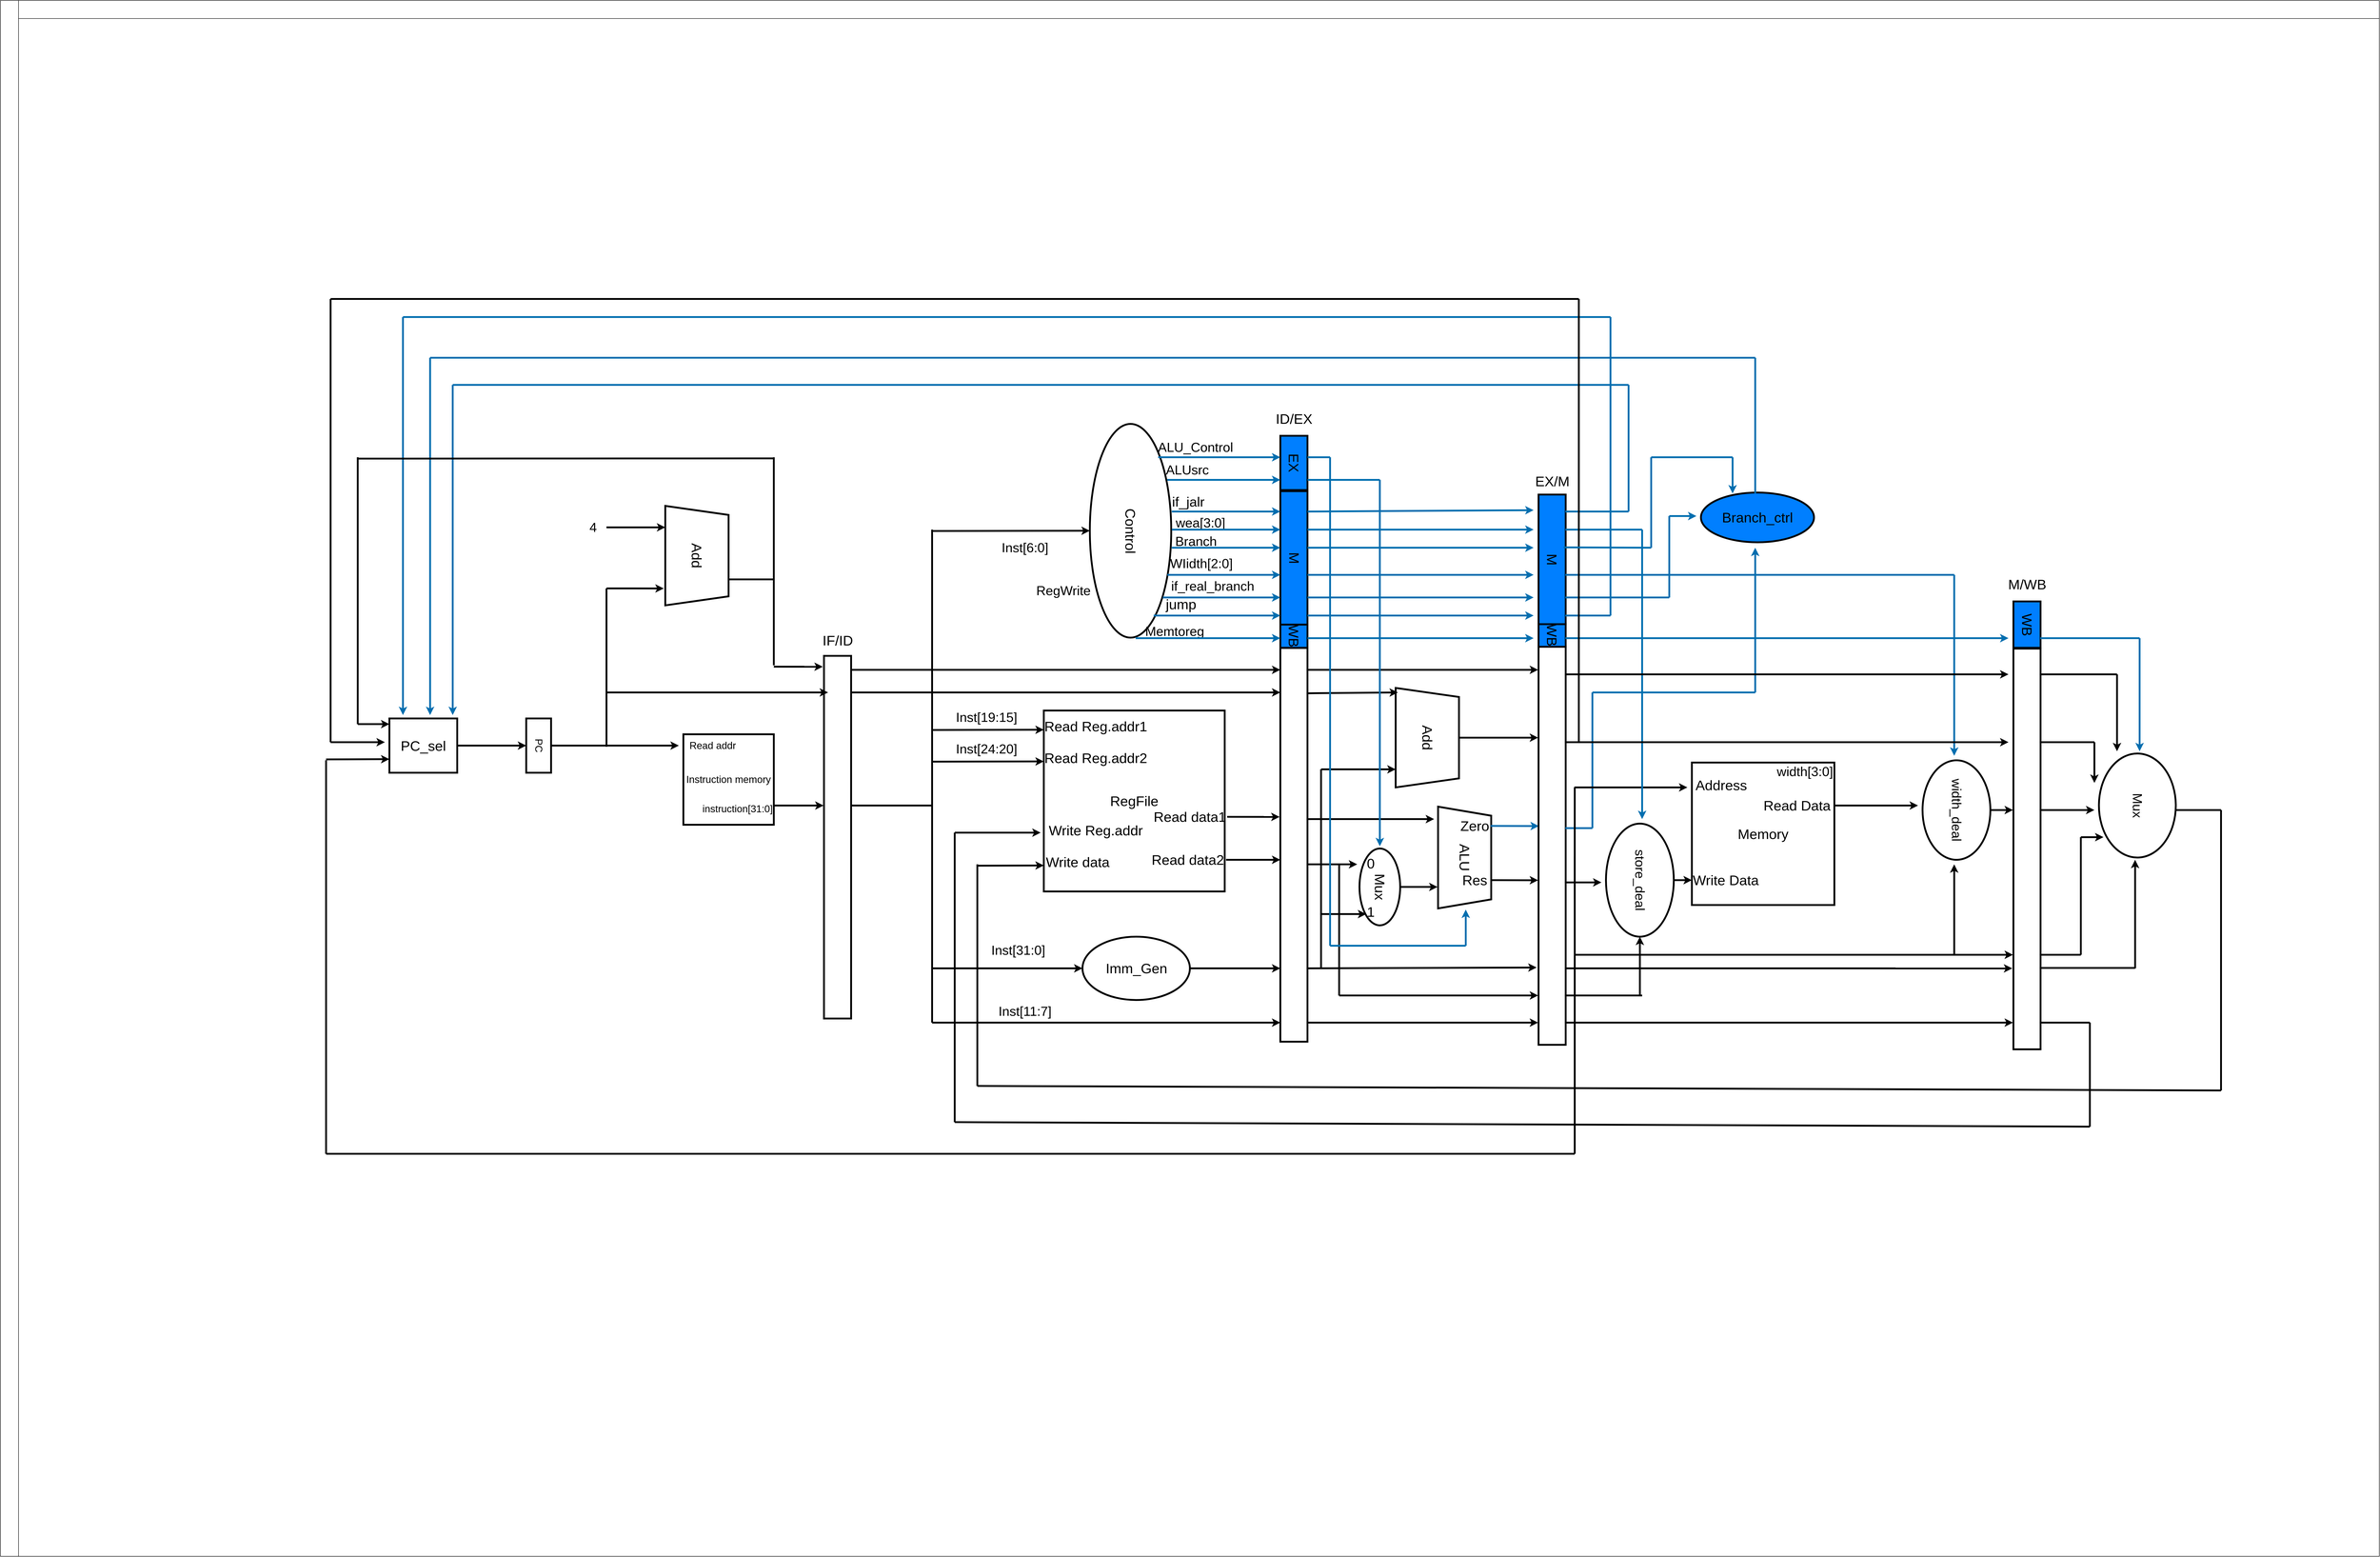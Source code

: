 <mxfile>
    <diagram id="BfGWG1mSLzx2l7tuTp0T" name="第 1 页">
        <mxGraphModel dx="3528" dy="2457" grid="1" gridSize="10" guides="1" tooltips="1" connect="1" arrows="1" fold="1" page="0" pageScale="1" pageWidth="1654" pageHeight="1169" background="#ffffff" math="0" shadow="0">
            <root>
                <mxCell id="0"/>
                <mxCell id="1" parent="0"/>
                <mxCell id="92" style="edgeStyle=none;html=1;fontSize=29;fontColor=default;strokeWidth=4;strokeColor=#000000;" parent="1" source="2" edge="1">
                    <mxGeometry relative="1" as="geometry">
                        <mxPoint x="-180" y="457.5" as="targetPoint"/>
                    </mxGeometry>
                </mxCell>
                <mxCell id="2" value="&lt;font style=&quot;font-size: 22px;&quot;&gt;PC&lt;/font&gt;" style="rounded=0;whiteSpace=wrap;html=1;rotation=90;fontColor=default;strokeWidth=4;" parent="1" vertex="1">
                    <mxGeometry x="-550" y="430" width="120" height="55" as="geometry"/>
                </mxCell>
                <mxCell id="3" value="&lt;font&gt;Instruction memory&lt;/font&gt;" style="whiteSpace=wrap;html=1;aspect=fixed;fontSize=22;fontColor=default;strokeWidth=4;" parent="1" vertex="1">
                    <mxGeometry x="-170" y="432.5" width="200" height="200" as="geometry"/>
                </mxCell>
                <mxCell id="4" value="Read addr" style="text;strokeColor=none;align=center;fillColor=none;html=1;verticalAlign=middle;whiteSpace=wrap;rounded=0;fontSize=22;fontColor=default;strokeWidth=4;" parent="1" vertex="1">
                    <mxGeometry x="-170" y="442.5" width="130" height="30" as="geometry"/>
                </mxCell>
                <mxCell id="264" style="edgeStyle=none;html=1;exitX=1;exitY=0.25;exitDx=0;exitDy=0;strokeColor=#000000;strokeWidth=4;fontSize=31;fontColor=default;" parent="1" source="5" edge="1">
                    <mxGeometry relative="1" as="geometry">
                        <mxPoint x="140" y="590" as="targetPoint"/>
                    </mxGeometry>
                </mxCell>
                <mxCell id="5" value="instruction[31:0]" style="text;strokeColor=none;align=center;fillColor=none;html=1;verticalAlign=middle;whiteSpace=wrap;rounded=0;fontSize=22;fontColor=default;strokeWidth=4;" parent="1" vertex="1">
                    <mxGeometry x="-130" y="582.5" width="160" height="30" as="geometry"/>
                </mxCell>
                <mxCell id="6" value="&lt;font style=&quot;font-size: 31px;&quot;&gt;RegFile&lt;/font&gt;" style="whiteSpace=wrap;html=1;aspect=fixed;fontSize=22;fontColor=default;strokeWidth=4;" parent="1" vertex="1">
                    <mxGeometry x="627" y="380" width="400" height="400" as="geometry"/>
                </mxCell>
                <mxCell id="8" value="Read Reg.addr1" style="text;strokeColor=none;align=center;fillColor=none;html=1;verticalAlign=middle;whiteSpace=wrap;rounded=0;fontSize=31;fontColor=default;strokeWidth=4;" parent="1" vertex="1">
                    <mxGeometry x="627" y="400" width="230" height="30" as="geometry"/>
                </mxCell>
                <mxCell id="9" value="Read Reg.addr2" style="text;strokeColor=none;align=center;fillColor=none;html=1;verticalAlign=middle;whiteSpace=wrap;rounded=0;fontSize=31;fontColor=default;strokeWidth=4;" parent="1" vertex="1">
                    <mxGeometry x="627" y="470" width="230" height="30" as="geometry"/>
                </mxCell>
                <mxCell id="10" value="Write Reg.addr" style="text;strokeColor=none;align=center;fillColor=none;html=1;verticalAlign=middle;whiteSpace=wrap;rounded=0;fontSize=31;fontColor=default;strokeWidth=4;" parent="1" vertex="1">
                    <mxGeometry x="627" y="630" width="230" height="30" as="geometry"/>
                </mxCell>
                <mxCell id="11" value="Write data" style="text;strokeColor=none;align=center;fillColor=none;html=1;verticalAlign=middle;whiteSpace=wrap;rounded=0;fontSize=31;fontColor=default;strokeWidth=4;" parent="1" vertex="1">
                    <mxGeometry x="627" y="700" width="150" height="30" as="geometry"/>
                </mxCell>
                <mxCell id="282" style="edgeStyle=none;html=1;exitX=1;exitY=0.5;exitDx=0;exitDy=0;strokeColor=#000000;strokeWidth=4;fontSize=31;fontColor=default;entryX=0.429;entryY=1.028;entryDx=0;entryDy=0;entryPerimeter=0;" parent="1" source="12" target="232" edge="1">
                    <mxGeometry relative="1" as="geometry">
                        <mxPoint x="1150" y="525" as="targetPoint"/>
                    </mxGeometry>
                </mxCell>
                <mxCell id="12" value="Read data1" style="text;strokeColor=none;align=center;fillColor=none;html=1;verticalAlign=middle;whiteSpace=wrap;rounded=0;fontSize=31;fontColor=default;strokeWidth=4;" parent="1" vertex="1">
                    <mxGeometry x="866.51" y="600" width="166" height="30" as="geometry"/>
                </mxCell>
                <mxCell id="286" style="edgeStyle=none;html=1;exitX=1;exitY=0.5;exitDx=0;exitDy=0;strokeColor=#000000;strokeWidth=4;fontSize=31;fontColor=default;" parent="1" source="13" edge="1">
                    <mxGeometry relative="1" as="geometry">
                        <mxPoint x="1150" y="710" as="targetPoint"/>
                    </mxGeometry>
                </mxCell>
                <mxCell id="13" value="Read data2" style="text;strokeColor=none;align=center;fillColor=none;html=1;verticalAlign=middle;whiteSpace=wrap;rounded=0;fontSize=31;fontColor=default;strokeWidth=4;" parent="1" vertex="1">
                    <mxGeometry x="861" y="695" width="169" height="30" as="geometry"/>
                </mxCell>
                <mxCell id="132" style="edgeStyle=none;html=1;exitX=0.5;exitY=0;exitDx=0;exitDy=0;entryX=0.789;entryY=1.01;entryDx=0;entryDy=0;entryPerimeter=0;fontSize=29;fontColor=default;strokeWidth=4;" parent="1" source="14" target="15" edge="1">
                    <mxGeometry relative="1" as="geometry"/>
                </mxCell>
                <mxCell id="14" value="&lt;font&gt;Mux&lt;/font&gt;" style="ellipse;whiteSpace=wrap;html=1;fontSize=31;fontColor=default;rotation=90;strokeWidth=4;" parent="1" vertex="1">
                    <mxGeometry x="1285" y="725" width="170" height="90" as="geometry"/>
                </mxCell>
                <mxCell id="15" value="&lt;font&gt;ALU&lt;/font&gt;" style="shape=trapezoid;perimeter=trapezoidPerimeter;whiteSpace=wrap;html=1;fixedSize=1;fontSize=31;fontColor=default;rotation=90;strokeWidth=4;" parent="1" vertex="1">
                    <mxGeometry x="1445" y="646.25" width="225" height="117.5" as="geometry"/>
                </mxCell>
                <mxCell id="16" value="&lt;font&gt;Memory&lt;/font&gt;" style="whiteSpace=wrap;html=1;aspect=fixed;fontSize=31;fontColor=default;strokeWidth=4;" parent="1" vertex="1">
                    <mxGeometry x="2060" y="495" width="315" height="315" as="geometry"/>
                </mxCell>
                <mxCell id="17" value="Control" style="ellipse;whiteSpace=wrap;html=1;fontSize=31;fontColor=default;rotation=90;strokeWidth=4;" parent="1" vertex="1">
                    <mxGeometry x="582.5" y="-107.5" width="472.5" height="180" as="geometry"/>
                </mxCell>
                <mxCell id="20" value="&lt;font&gt;Address&lt;/font&gt;" style="text;strokeColor=none;align=center;fillColor=none;html=1;verticalAlign=middle;whiteSpace=wrap;rounded=0;fontSize=31;fontColor=default;strokeWidth=4;" parent="1" vertex="1">
                    <mxGeometry x="2060" y="525" width="130" height="40" as="geometry"/>
                </mxCell>
                <mxCell id="21" value="Write Data" style="text;strokeColor=none;align=center;fillColor=none;html=1;verticalAlign=middle;whiteSpace=wrap;rounded=0;fontSize=31;fontColor=default;strokeWidth=4;" parent="1" vertex="1">
                    <mxGeometry x="2060" y="740" width="150" height="30" as="geometry"/>
                </mxCell>
                <mxCell id="134" style="edgeStyle=none;jumpStyle=none;html=1;exitX=1;exitY=0.5;exitDx=0;exitDy=0;fontSize=29;fontColor=default;strokeWidth=4;strokeColor=#000000;" parent="1" source="22" edge="1">
                    <mxGeometry relative="1" as="geometry">
                        <mxPoint x="2560" y="590" as="targetPoint"/>
                    </mxGeometry>
                </mxCell>
                <mxCell id="22" value="Read Data" style="text;strokeColor=none;align=center;fillColor=none;html=1;verticalAlign=middle;whiteSpace=wrap;rounded=0;fontSize=31;fontColor=default;strokeWidth=4;" parent="1" vertex="1">
                    <mxGeometry x="2210" y="575" width="165" height="30" as="geometry"/>
                </mxCell>
                <mxCell id="25" value="1" style="text;strokeColor=none;align=center;fillColor=none;html=1;verticalAlign=middle;whiteSpace=wrap;rounded=0;fontSize=31;fontColor=default;strokeWidth=4;" parent="1" vertex="1">
                    <mxGeometry x="1325" y="810" width="50" height="30" as="geometry"/>
                </mxCell>
                <mxCell id="26" value="0" style="text;strokeColor=none;align=center;fillColor=none;html=1;verticalAlign=middle;whiteSpace=wrap;rounded=0;fontSize=31;fontColor=default;strokeWidth=4;" parent="1" vertex="1">
                    <mxGeometry x="1325" y="702.5" width="50" height="30" as="geometry"/>
                </mxCell>
                <mxCell id="284" style="edgeStyle=none;html=1;strokeColor=#000000;strokeWidth=4;fontSize=31;fontColor=default;" parent="1" source="28" edge="1">
                    <mxGeometry relative="1" as="geometry">
                        <mxPoint x="1150" y="950" as="targetPoint"/>
                    </mxGeometry>
                </mxCell>
                <mxCell id="28" value="&lt;font&gt;Imm_Gen&lt;/font&gt;" style="ellipse;whiteSpace=wrap;html=1;fontSize=31;fontColor=default;strokeWidth=4;" parent="1" vertex="1">
                    <mxGeometry x="712.5" y="880" width="237.5" height="140" as="geometry"/>
                </mxCell>
                <mxCell id="309" style="edgeStyle=none;html=1;exitX=0.5;exitY=0;exitDx=0;exitDy=0;strokeColor=#000000;strokeWidth=4;fontSize=31;fontColor=default;" parent="1" source="30" edge="1">
                    <mxGeometry relative="1" as="geometry">
                        <mxPoint x="1720" y="440" as="targetPoint"/>
                    </mxGeometry>
                </mxCell>
                <mxCell id="30" value="Add" style="shape=trapezoid;perimeter=trapezoidPerimeter;whiteSpace=wrap;html=1;fixedSize=1;fontSize=31;fontColor=default;rotation=90;strokeWidth=4;" parent="1" vertex="1">
                    <mxGeometry x="1365" y="370" width="220" height="140" as="geometry"/>
                </mxCell>
                <mxCell id="38" value="Add" style="shape=trapezoid;perimeter=trapezoidPerimeter;whiteSpace=wrap;html=1;fixedSize=1;fontSize=31;fontColor=default;rotation=90;strokeWidth=4;" parent="1" vertex="1">
                    <mxGeometry x="-250" y="-32.5" width="220" height="140" as="geometry"/>
                </mxCell>
                <mxCell id="299" style="edgeStyle=none;html=1;entryX=0.451;entryY=0.988;entryDx=0;entryDy=0;entryPerimeter=0;strokeColor=#006EAF;strokeWidth=4;fontSize=31;fontColor=default;fillColor=#1ba1e2;" parent="1" source="39" target="252" edge="1">
                    <mxGeometry relative="1" as="geometry"/>
                </mxCell>
                <mxCell id="39" value="&lt;font&gt;Zero&lt;/font&gt;" style="text;strokeColor=none;align=center;fillColor=none;html=1;verticalAlign=middle;whiteSpace=wrap;rounded=0;fontSize=31;fontColor=default;strokeWidth=4;" parent="1" vertex="1">
                    <mxGeometry x="1545" y="620" width="70" height="30" as="geometry"/>
                </mxCell>
                <mxCell id="300" style="edgeStyle=none;html=1;exitX=1;exitY=0.5;exitDx=0;exitDy=0;entryX=0.587;entryY=1.016;entryDx=0;entryDy=0;entryPerimeter=0;strokeColor=#000000;strokeWidth=4;fontSize=31;fontColor=default;fillColor=#1ba1e2;" parent="1" source="40" target="252" edge="1">
                    <mxGeometry relative="1" as="geometry"/>
                </mxCell>
                <mxCell id="40" value="&lt;font&gt;Res&lt;/font&gt;" style="text;strokeColor=none;align=center;fillColor=none;html=1;verticalAlign=middle;whiteSpace=wrap;rounded=0;fontSize=31;fontColor=default;strokeWidth=4;" parent="1" vertex="1">
                    <mxGeometry x="1545" y="740" width="70" height="30" as="geometry"/>
                </mxCell>
                <mxCell id="51" value="jump" style="text;html=1;align=center;verticalAlign=middle;resizable=0;points=[];autosize=1;strokeColor=none;fillColor=none;fontSize=31;fontColor=default;strokeWidth=4;" parent="1" vertex="1">
                    <mxGeometry x="885" y="120" width="90" height="50" as="geometry"/>
                </mxCell>
                <mxCell id="52" value="&lt;font style=&quot;font-size: 29px;&quot;&gt;Branch&lt;/font&gt;" style="text;html=1;align=center;verticalAlign=middle;resizable=0;points=[];autosize=1;strokeColor=none;fillColor=none;fontSize=31;fontColor=default;strokeWidth=4;" parent="1" vertex="1">
                    <mxGeometry x="902.75" y="-20" width="120" height="50" as="geometry"/>
                </mxCell>
                <mxCell id="53" value="wea[3:0]" style="text;html=1;align=center;verticalAlign=middle;resizable=0;points=[];autosize=1;strokeColor=none;fillColor=none;fontSize=29;fontColor=default;strokeWidth=4;" parent="1" vertex="1">
                    <mxGeometry x="907.75" y="-60" width="130" height="50" as="geometry"/>
                </mxCell>
                <mxCell id="54" value="Memtoreg" style="text;html=1;align=center;verticalAlign=middle;resizable=0;points=[];autosize=1;strokeColor=none;fillColor=none;fontSize=29;fontColor=default;strokeWidth=4;" parent="1" vertex="1">
                    <mxGeometry x="841" y="180" width="150" height="50" as="geometry"/>
                </mxCell>
                <mxCell id="55" value="ALU_Control" style="text;html=1;align=center;verticalAlign=middle;resizable=0;points=[];autosize=1;strokeColor=none;fillColor=none;fontSize=29;fontColor=default;strokeWidth=4;" parent="1" vertex="1">
                    <mxGeometry x="866.51" y="-227.5" width="190" height="50" as="geometry"/>
                </mxCell>
                <mxCell id="56" value="WIidth[2:0]" style="text;html=1;align=center;verticalAlign=middle;resizable=0;points=[];autosize=1;strokeColor=none;fillColor=none;fontSize=29;fontColor=default;strokeWidth=4;" parent="1" vertex="1">
                    <mxGeometry x="895" y="30" width="160" height="50" as="geometry"/>
                </mxCell>
                <mxCell id="57" value="ALUsrc" style="text;html=1;align=center;verticalAlign=middle;resizable=0;points=[];autosize=1;strokeColor=none;fillColor=none;fontSize=29;fontColor=default;strokeWidth=4;" parent="1" vertex="1">
                    <mxGeometry x="884" y="-177.5" width="120" height="50" as="geometry"/>
                </mxCell>
                <mxCell id="63" value="" style="endArrow=none;html=1;fontSize=29;fontColor=default;strokeWidth=4;strokeColor=#000000;" parent="1" edge="1">
                    <mxGeometry width="50" height="50" relative="1" as="geometry">
                        <mxPoint x="380" y="530" as="sourcePoint"/>
                        <mxPoint x="380" y="-20" as="targetPoint"/>
                    </mxGeometry>
                </mxCell>
                <mxCell id="67" value="" style="endArrow=classic;html=1;fontSize=29;fontColor=default;entryX=0;entryY=0.75;entryDx=0;entryDy=0;strokeWidth=4;strokeColor=#000000;" parent="1" target="8" edge="1">
                    <mxGeometry width="50" height="50" relative="1" as="geometry">
                        <mxPoint x="380" y="423" as="sourcePoint"/>
                        <mxPoint x="540" y="310" as="targetPoint"/>
                    </mxGeometry>
                </mxCell>
                <mxCell id="68" value="" style="endArrow=classic;html=1;fontSize=29;fontColor=default;entryX=0;entryY=0.75;entryDx=0;entryDy=0;strokeWidth=4;strokeColor=#000000;" parent="1" target="9" edge="1">
                    <mxGeometry width="50" height="50" relative="1" as="geometry">
                        <mxPoint x="380" y="493" as="sourcePoint"/>
                        <mxPoint x="540" y="380" as="targetPoint"/>
                    </mxGeometry>
                </mxCell>
                <mxCell id="70" value="" style="endArrow=none;html=1;fontSize=29;fontColor=default;strokeWidth=4;strokeColor=#000000;" parent="1" edge="1">
                    <mxGeometry width="50" height="50" relative="1" as="geometry">
                        <mxPoint x="380" y="1070" as="sourcePoint"/>
                        <mxPoint x="380" y="530" as="targetPoint"/>
                    </mxGeometry>
                </mxCell>
                <mxCell id="72" value="" style="endArrow=classic;html=1;fontSize=29;fontColor=default;entryX=0;entryY=0.5;entryDx=0;entryDy=0;strokeWidth=4;strokeColor=#000000;" parent="1" target="28" edge="1">
                    <mxGeometry width="50" height="50" relative="1" as="geometry">
                        <mxPoint x="380" y="950" as="sourcePoint"/>
                        <mxPoint x="540" y="890" as="targetPoint"/>
                    </mxGeometry>
                </mxCell>
                <mxCell id="75" value="" style="endArrow=classic;html=1;fontSize=29;fontColor=default;entryX=0.5;entryY=1;entryDx=0;entryDy=0;strokeWidth=4;strokeColor=#000000;" parent="1" target="17" edge="1">
                    <mxGeometry width="50" height="50" relative="1" as="geometry">
                        <mxPoint x="380" y="-17" as="sourcePoint"/>
                        <mxPoint x="540" y="-10" as="targetPoint"/>
                    </mxGeometry>
                </mxCell>
                <mxCell id="76" value="&lt;font&gt;Inst[6:0]&lt;/font&gt;" style="text;html=1;align=center;verticalAlign=middle;resizable=0;points=[];autosize=1;strokeColor=none;fillColor=none;fontSize=29;fontColor=default;strokeWidth=4;" parent="1" vertex="1">
                    <mxGeometry x="520" y="-5" width="130" height="50" as="geometry"/>
                </mxCell>
                <mxCell id="77" value="Inst[19:15]" style="text;html=1;align=center;verticalAlign=middle;resizable=0;points=[];autosize=1;strokeColor=none;fillColor=none;fontSize=29;fontColor=default;strokeWidth=4;" parent="1" vertex="1">
                    <mxGeometry x="420" y="370" width="160" height="50" as="geometry"/>
                </mxCell>
                <mxCell id="79" value="Inst[24:20]" style="text;html=1;align=center;verticalAlign=middle;resizable=0;points=[];autosize=1;strokeColor=none;fillColor=none;fontSize=29;fontColor=default;strokeWidth=4;" parent="1" vertex="1">
                    <mxGeometry x="420" y="440" width="160" height="50" as="geometry"/>
                </mxCell>
                <mxCell id="80" value="Inst[11:7]" style="text;html=1;align=center;verticalAlign=middle;resizable=0;points=[];autosize=1;strokeColor=none;fillColor=none;fontSize=29;fontColor=default;strokeWidth=4;" parent="1" vertex="1">
                    <mxGeometry x="515" y="1020" width="140" height="50" as="geometry"/>
                </mxCell>
                <mxCell id="81" value="Inst[31:0]" style="text;html=1;align=center;verticalAlign=middle;resizable=0;points=[];autosize=1;strokeColor=none;fillColor=none;fontSize=29;fontColor=default;strokeWidth=4;" parent="1" vertex="1">
                    <mxGeometry x="500" y="885" width="140" height="50" as="geometry"/>
                </mxCell>
                <mxCell id="95" value="" style="endArrow=classic;html=1;fontSize=29;fontColor=default;strokeWidth=4;strokeColor=#000000;" parent="1" edge="1">
                    <mxGeometry width="50" height="50" relative="1" as="geometry">
                        <mxPoint x="-340" y="-25" as="sourcePoint"/>
                        <mxPoint x="-210" y="-25" as="targetPoint"/>
                    </mxGeometry>
                </mxCell>
                <mxCell id="96" value="&lt;font&gt;4&lt;/font&gt;" style="text;html=1;align=center;verticalAlign=middle;resizable=0;points=[];autosize=1;strokeColor=none;fillColor=none;fontSize=29;fontColor=default;strokeWidth=4;" parent="1" vertex="1">
                    <mxGeometry x="-390" y="-50" width="40" height="50" as="geometry"/>
                </mxCell>
                <mxCell id="164" value="RegWrite" style="text;html=1;align=center;verticalAlign=middle;resizable=0;points=[];autosize=1;strokeColor=none;fillColor=none;fontSize=29;fontColor=default;strokeWidth=4;" parent="1" vertex="1">
                    <mxGeometry x="600" y="90" width="140" height="50" as="geometry"/>
                </mxCell>
                <mxCell id="165" value="&lt;font style=&quot;font-size: 29px;&quot;&gt;Mux&lt;/font&gt;" style="ellipse;whiteSpace=wrap;html=1;rotation=90;fontColor=default;strokeWidth=4;" parent="1" vertex="1">
                    <mxGeometry x="2930" y="505" width="230" height="170" as="geometry"/>
                </mxCell>
                <mxCell id="169" value="&lt;font style=&quot;font-size: 29px;&quot;&gt;if_real_branch&lt;/font&gt;" style="text;html=1;align=center;verticalAlign=middle;resizable=0;points=[];autosize=1;strokeColor=none;fillColor=none;fontColor=default;" parent="1" vertex="1">
                    <mxGeometry x="895" y="80" width="210" height="50" as="geometry"/>
                </mxCell>
                <mxCell id="172" value="width[3:0]" style="text;strokeColor=none;align=center;fillColor=none;html=1;verticalAlign=middle;whiteSpace=wrap;rounded=0;fontSize=29;fontColor=default;" parent="1" vertex="1">
                    <mxGeometry x="2245" y="500" width="130" height="30" as="geometry"/>
                </mxCell>
                <mxCell id="349" style="edgeStyle=none;html=1;exitX=0.5;exitY=0;exitDx=0;exitDy=0;strokeColor=#000000;strokeWidth=4;fontSize=31;fontColor=default;" parent="1" source="185" edge="1">
                    <mxGeometry relative="1" as="geometry">
                        <mxPoint x="2770" y="600" as="targetPoint"/>
                    </mxGeometry>
                </mxCell>
                <mxCell id="185" value="width_deal" style="ellipse;whiteSpace=wrap;html=1;fontSize=29;fontColor=default;rotation=90;strokeWidth=4;" parent="1" vertex="1">
                    <mxGeometry x="2535" y="525" width="220" height="150" as="geometry"/>
                </mxCell>
                <mxCell id="194" value="" style="endArrow=none;html=1;strokeWidth=4;fontSize=29;fontColor=default;strokeColor=#000000;" parent="1" edge="1">
                    <mxGeometry width="50" height="50" relative="1" as="geometry">
                        <mxPoint x="480" y="1210" as="sourcePoint"/>
                        <mxPoint x="3230" y="1220" as="targetPoint"/>
                    </mxGeometry>
                </mxCell>
                <mxCell id="195" value="" style="endArrow=none;html=1;strokeWidth=4;fontSize=29;fontColor=default;strokeColor=#000000;" parent="1" edge="1">
                    <mxGeometry width="50" height="50" relative="1" as="geometry">
                        <mxPoint x="480" y="1210" as="sourcePoint"/>
                        <mxPoint x="480" y="720" as="targetPoint"/>
                    </mxGeometry>
                </mxCell>
                <mxCell id="196" value="" style="endArrow=classic;html=1;strokeWidth=4;fontSize=29;fontColor=default;entryX=0;entryY=0.75;entryDx=0;entryDy=0;strokeColor=#000000;" parent="1" target="11" edge="1">
                    <mxGeometry width="50" height="50" relative="1" as="geometry">
                        <mxPoint x="480" y="723" as="sourcePoint"/>
                        <mxPoint x="530" y="680" as="targetPoint"/>
                    </mxGeometry>
                </mxCell>
                <mxCell id="206" value="&lt;font style=&quot;font-size: 30px;&quot;&gt;if_jalr&lt;/font&gt;" style="text;html=1;align=center;verticalAlign=middle;resizable=0;points=[];autosize=1;strokeColor=none;fillColor=none;fontColor=default;" parent="1" vertex="1">
                    <mxGeometry x="895.5" y="-107.5" width="100" height="50" as="geometry"/>
                </mxCell>
                <mxCell id="232" value="" style="rounded=0;whiteSpace=wrap;html=1;fontColor=default;rotation=90;strokeWidth=4;" parent="1" vertex="1">
                    <mxGeometry x="744.77" y="646.95" width="870.47" height="60" as="geometry"/>
                </mxCell>
                <mxCell id="233" value="&lt;font style=&quot;font-size: 31px;&quot;&gt;WB&lt;/font&gt;" style="rounded=0;whiteSpace=wrap;html=1;strokeWidth=4;fontColor=default;rotation=90;fillColor=#007FFF;" parent="1" vertex="1">
                    <mxGeometry x="1154.4" y="185.6" width="51.24" height="60" as="geometry"/>
                </mxCell>
                <mxCell id="236" value="M" style="rounded=0;whiteSpace=wrap;html=1;strokeWidth=4;fontSize=31;fontColor=default;fillColor=#007FFF;rotation=90;" parent="1" vertex="1">
                    <mxGeometry x="1032.51" y="12.47" width="295" height="60" as="geometry"/>
                </mxCell>
                <mxCell id="238" value="EX" style="rounded=0;whiteSpace=wrap;html=1;strokeWidth=4;fontSize=31;fontColor=default;fillColor=#007FFF;rotation=90;" parent="1" vertex="1">
                    <mxGeometry x="1120.01" y="-197.5" width="120" height="60" as="geometry"/>
                </mxCell>
                <mxCell id="239" value="ID/EX" style="text;html=1;align=center;verticalAlign=middle;resizable=0;points=[];autosize=1;strokeColor=none;fillColor=none;fontSize=31;fontColor=default;" parent="1" vertex="1">
                    <mxGeometry x="1130.01" y="-290" width="100" height="50" as="geometry"/>
                </mxCell>
                <mxCell id="240" value="" style="endArrow=classic;html=1;strokeColor=#006EAF;fontSize=31;fontColor=default;strokeWidth=4;fillColor=#1ba1e2;" parent="1" edge="1">
                    <mxGeometry width="50" height="50" relative="1" as="geometry">
                        <mxPoint x="880" y="-180" as="sourcePoint"/>
                        <mxPoint x="1150" y="-180" as="targetPoint"/>
                    </mxGeometry>
                </mxCell>
                <mxCell id="241" value="" style="endArrow=classic;html=1;strokeColor=#006EAF;strokeWidth=4;fontSize=31;fontColor=default;fillColor=#1ba1e2;" parent="1" edge="1">
                    <mxGeometry width="50" height="50" relative="1" as="geometry">
                        <mxPoint x="900" y="-130" as="sourcePoint"/>
                        <mxPoint x="1150" y="-130" as="targetPoint"/>
                    </mxGeometry>
                </mxCell>
                <mxCell id="242" value="" style="endArrow=classic;html=1;strokeColor=#006EAF;strokeWidth=4;fontSize=31;fontColor=default;fillColor=#1ba1e2;" parent="1" edge="1">
                    <mxGeometry width="50" height="50" relative="1" as="geometry">
                        <mxPoint x="910" y="-60" as="sourcePoint"/>
                        <mxPoint x="1150" y="-60" as="targetPoint"/>
                    </mxGeometry>
                </mxCell>
                <mxCell id="243" value="" style="endArrow=classic;html=1;strokeColor=#006EAF;strokeWidth=4;fontSize=31;fontColor=default;fillColor=#1ba1e2;" parent="1" edge="1">
                    <mxGeometry width="50" height="50" relative="1" as="geometry">
                        <mxPoint x="910" y="-20" as="sourcePoint"/>
                        <mxPoint x="1150" y="-20" as="targetPoint"/>
                    </mxGeometry>
                </mxCell>
                <mxCell id="245" value="" style="endArrow=classic;html=1;strokeColor=#006EAF;strokeWidth=4;fontSize=31;fontColor=default;fillColor=#1ba1e2;" parent="1" edge="1">
                    <mxGeometry width="50" height="50" relative="1" as="geometry">
                        <mxPoint x="910" y="20" as="sourcePoint"/>
                        <mxPoint x="1150" y="20" as="targetPoint"/>
                    </mxGeometry>
                </mxCell>
                <mxCell id="246" value="" style="endArrow=classic;html=1;strokeColor=#006EAF;strokeWidth=4;fontSize=31;fontColor=default;fillColor=#1ba1e2;" parent="1" edge="1">
                    <mxGeometry width="50" height="50" relative="1" as="geometry">
                        <mxPoint x="900" y="80" as="sourcePoint"/>
                        <mxPoint x="1150" y="80" as="targetPoint"/>
                    </mxGeometry>
                </mxCell>
                <mxCell id="247" value="" style="endArrow=classic;html=1;strokeColor=#006EAF;strokeWidth=4;fontSize=31;fontColor=default;fillColor=#1ba1e2;" parent="1" edge="1">
                    <mxGeometry width="50" height="50" relative="1" as="geometry">
                        <mxPoint x="890" y="130" as="sourcePoint"/>
                        <mxPoint x="1150" y="130" as="targetPoint"/>
                    </mxGeometry>
                </mxCell>
                <mxCell id="248" value="" style="endArrow=classic;html=1;strokeColor=#006EAF;strokeWidth=4;fontSize=31;fontColor=default;fillColor=#1ba1e2;" parent="1" edge="1">
                    <mxGeometry width="50" height="50" relative="1" as="geometry">
                        <mxPoint x="870" y="170" as="sourcePoint"/>
                        <mxPoint x="1150" y="170" as="targetPoint"/>
                    </mxGeometry>
                </mxCell>
                <mxCell id="252" value="" style="rounded=0;whiteSpace=wrap;html=1;fontColor=default;rotation=90;strokeWidth=4;" parent="1" vertex="1">
                    <mxGeometry x="1310.47" y="648.59" width="880.94" height="60" as="geometry"/>
                </mxCell>
                <mxCell id="253" value="&lt;font style=&quot;font-size: 31px;&quot;&gt;WB&lt;/font&gt;" style="rounded=0;whiteSpace=wrap;html=1;strokeWidth=4;fontColor=default;rotation=90;fillColor=#007FFF;" parent="1" vertex="1">
                    <mxGeometry x="1725.39" y="183.51" width="51.1" height="60" as="geometry"/>
                </mxCell>
                <mxCell id="254" value="M" style="rounded=0;whiteSpace=wrap;html=1;strokeWidth=4;fontSize=31;fontColor=default;fillColor=#007FFF;rotation=90;" parent="1" vertex="1">
                    <mxGeometry x="1607.66" y="15.78" width="286.56" height="60" as="geometry"/>
                </mxCell>
                <mxCell id="255" value="EX/M" style="text;html=1;align=center;verticalAlign=middle;resizable=0;points=[];autosize=1;strokeColor=none;fillColor=none;fontSize=31;fontColor=default;strokeWidth=4;" parent="1" vertex="1">
                    <mxGeometry x="1700.94" y="-152" width="100" height="50" as="geometry"/>
                </mxCell>
                <mxCell id="256" value="" style="rounded=0;whiteSpace=wrap;html=1;fontColor=default;rotation=90;strokeWidth=4;" parent="1" vertex="1">
                    <mxGeometry x="2357.97" y="656.09" width="885.94" height="60" as="geometry"/>
                </mxCell>
                <mxCell id="257" value="&lt;font style=&quot;font-size: 31px;&quot;&gt;WB&lt;/font&gt;" style="rounded=0;whiteSpace=wrap;html=1;strokeWidth=4;fontColor=default;rotation=90;fillColor=#007FFF;" parent="1" vertex="1">
                    <mxGeometry x="2749.68" y="160" width="102.51" height="60" as="geometry"/>
                </mxCell>
                <mxCell id="258" value="M/WB" style="text;html=1;align=center;verticalAlign=middle;resizable=0;points=[];autosize=1;strokeColor=none;fillColor=none;fontSize=31;fontColor=default;" parent="1" vertex="1">
                    <mxGeometry x="2745.93" y="75.78" width="110" height="50" as="geometry"/>
                </mxCell>
                <mxCell id="259" value="" style="rounded=0;whiteSpace=wrap;html=1;fontColor=default;rotation=90;strokeWidth=4;" parent="1" vertex="1">
                    <mxGeometry x="-230" y="630" width="801.87" height="60" as="geometry"/>
                </mxCell>
                <mxCell id="260" value="IF/ID" style="text;html=1;align=center;verticalAlign=middle;resizable=0;points=[];autosize=1;strokeColor=none;fillColor=none;fontSize=31;fontColor=default;" parent="1" vertex="1">
                    <mxGeometry x="125.94" y="200" width="90" height="50" as="geometry"/>
                </mxCell>
                <mxCell id="262" value="" style="endArrow=none;html=1;strokeColor=#000000;strokeWidth=4;fontSize=31;fontColor=default;" parent="1" edge="1">
                    <mxGeometry width="50" height="50" relative="1" as="geometry">
                        <mxPoint x="-340" y="460" as="sourcePoint"/>
                        <mxPoint x="-340" y="110" as="targetPoint"/>
                    </mxGeometry>
                </mxCell>
                <mxCell id="263" value="" style="endArrow=classic;html=1;strokeColor=#000000;strokeWidth=4;fontSize=31;fontColor=default;entryX=0.83;entryY=1.024;entryDx=0;entryDy=0;entryPerimeter=0;" parent="1" target="38" edge="1">
                    <mxGeometry width="50" height="50" relative="1" as="geometry">
                        <mxPoint x="-340" y="110" as="sourcePoint"/>
                        <mxPoint x="-220" y="110" as="targetPoint"/>
                    </mxGeometry>
                </mxCell>
                <mxCell id="267" value="" style="endArrow=classic;html=1;strokeColor=#000000;strokeWidth=4;fontSize=31;fontColor=default;" parent="1" edge="1">
                    <mxGeometry width="50" height="50" relative="1" as="geometry">
                        <mxPoint x="-340" y="340" as="sourcePoint"/>
                        <mxPoint x="150" y="340" as="targetPoint"/>
                    </mxGeometry>
                </mxCell>
                <mxCell id="269" value="" style="endArrow=none;html=1;strokeColor=#000000;strokeWidth=4;fontSize=31;fontColor=default;" parent="1" edge="1">
                    <mxGeometry width="50" height="50" relative="1" as="geometry">
                        <mxPoint x="-70" y="90" as="sourcePoint"/>
                        <mxPoint x="30" y="90" as="targetPoint"/>
                    </mxGeometry>
                </mxCell>
                <mxCell id="270" value="" style="endArrow=none;html=1;strokeColor=#000000;strokeWidth=4;fontSize=31;fontColor=default;" parent="1" edge="1">
                    <mxGeometry width="50" height="50" relative="1" as="geometry">
                        <mxPoint x="30" y="280" as="sourcePoint"/>
                        <mxPoint x="30" y="90" as="targetPoint"/>
                    </mxGeometry>
                </mxCell>
                <mxCell id="271" value="" style="endArrow=classic;html=1;strokeColor=#000000;strokeWidth=4;fontSize=31;fontColor=default;entryX=0.03;entryY=1.043;entryDx=0;entryDy=0;entryPerimeter=0;" parent="1" target="259" edge="1">
                    <mxGeometry width="50" height="50" relative="1" as="geometry">
                        <mxPoint x="30" y="283" as="sourcePoint"/>
                        <mxPoint x="80" y="270" as="targetPoint"/>
                    </mxGeometry>
                </mxCell>
                <mxCell id="273" value="" style="endArrow=none;html=1;strokeColor=#000000;strokeWidth=4;fontSize=31;fontColor=default;" parent="1" edge="1">
                    <mxGeometry width="50" height="50" relative="1" as="geometry">
                        <mxPoint x="200" y="590" as="sourcePoint"/>
                        <mxPoint x="380" y="590" as="targetPoint"/>
                    </mxGeometry>
                </mxCell>
                <mxCell id="274" value="" style="endArrow=classic;html=1;strokeColor=#000000;strokeWidth=4;fontSize=31;fontColor=default;" parent="1" edge="1">
                    <mxGeometry width="50" height="50" relative="1" as="geometry">
                        <mxPoint x="380" y="1070" as="sourcePoint"/>
                        <mxPoint x="1150" y="1070" as="targetPoint"/>
                    </mxGeometry>
                </mxCell>
                <mxCell id="275" value="" style="endArrow=classic;html=1;strokeColor=#000000;strokeWidth=4;fontSize=31;fontColor=default;" parent="1" edge="1">
                    <mxGeometry width="50" height="50" relative="1" as="geometry">
                        <mxPoint x="1210" y="1070" as="sourcePoint"/>
                        <mxPoint x="1720" y="1070" as="targetPoint"/>
                    </mxGeometry>
                </mxCell>
                <mxCell id="276" value="" style="endArrow=classic;html=1;strokeColor=#000000;strokeWidth=4;fontSize=31;fontColor=default;" parent="1" edge="1">
                    <mxGeometry width="50" height="50" relative="1" as="geometry">
                        <mxPoint x="1780" y="1070" as="sourcePoint"/>
                        <mxPoint x="2770" y="1070" as="targetPoint"/>
                    </mxGeometry>
                </mxCell>
                <mxCell id="277" value="" style="endArrow=none;html=1;strokeColor=#000000;strokeWidth=4;fontSize=31;fontColor=default;" parent="1" edge="1">
                    <mxGeometry width="50" height="50" relative="1" as="geometry">
                        <mxPoint x="2830" y="1070" as="sourcePoint"/>
                        <mxPoint x="2940" y="1070" as="targetPoint"/>
                    </mxGeometry>
                </mxCell>
                <mxCell id="278" value="" style="endArrow=none;html=1;strokeColor=#000000;strokeWidth=4;fontSize=31;fontColor=default;" parent="1" edge="1">
                    <mxGeometry width="50" height="50" relative="1" as="geometry">
                        <mxPoint x="2940" y="1300" as="sourcePoint"/>
                        <mxPoint x="2940" y="1070" as="targetPoint"/>
                    </mxGeometry>
                </mxCell>
                <mxCell id="279" value="" style="endArrow=none;html=1;strokeColor=#000000;strokeWidth=4;fontSize=31;fontColor=default;" parent="1" edge="1">
                    <mxGeometry width="50" height="50" relative="1" as="geometry">
                        <mxPoint x="430" y="1290" as="sourcePoint"/>
                        <mxPoint x="2940" y="1300" as="targetPoint"/>
                    </mxGeometry>
                </mxCell>
                <mxCell id="280" value="" style="endArrow=none;html=1;strokeColor=#000000;strokeWidth=4;fontSize=31;fontColor=default;" parent="1" edge="1">
                    <mxGeometry width="50" height="50" relative="1" as="geometry">
                        <mxPoint x="430" y="1290" as="sourcePoint"/>
                        <mxPoint x="430" y="650" as="targetPoint"/>
                    </mxGeometry>
                </mxCell>
                <mxCell id="281" value="" style="endArrow=classic;html=1;strokeColor=#000000;strokeWidth=4;fontSize=31;fontColor=default;" parent="1" edge="1">
                    <mxGeometry width="50" height="50" relative="1" as="geometry">
                        <mxPoint x="430" y="650" as="sourcePoint"/>
                        <mxPoint x="620" y="650" as="targetPoint"/>
                    </mxGeometry>
                </mxCell>
                <mxCell id="285" value="" style="endArrow=classic;html=1;strokeColor=#000000;strokeWidth=4;fontSize=31;fontColor=default;" parent="1" edge="1">
                    <mxGeometry width="50" height="50" relative="1" as="geometry">
                        <mxPoint x="200" y="340" as="sourcePoint"/>
                        <mxPoint x="1150" y="340" as="targetPoint"/>
                    </mxGeometry>
                </mxCell>
                <mxCell id="287" value="" style="endArrow=classic;html=1;strokeColor=#000000;strokeWidth=4;fontSize=31;fontColor=default;" parent="1" edge="1">
                    <mxGeometry width="50" height="50" relative="1" as="geometry">
                        <mxPoint x="200" y="290" as="sourcePoint"/>
                        <mxPoint x="1150" y="290" as="targetPoint"/>
                    </mxGeometry>
                </mxCell>
                <mxCell id="290" value="" style="endArrow=classic;html=1;strokeColor=#000000;strokeWidth=4;fontSize=31;fontColor=default;" parent="1" edge="1">
                    <mxGeometry width="50" height="50" relative="1" as="geometry">
                        <mxPoint x="1210" y="290" as="sourcePoint"/>
                        <mxPoint x="1720" y="290" as="targetPoint"/>
                    </mxGeometry>
                </mxCell>
                <mxCell id="291" value="" style="endArrow=classic;html=1;strokeColor=#000000;strokeWidth=4;fontSize=31;fontColor=default;exitX=0.115;exitY=-0.028;exitDx=0;exitDy=0;exitPerimeter=0;" parent="1" source="232" edge="1">
                    <mxGeometry width="50" height="50" relative="1" as="geometry">
                        <mxPoint x="1210" y="350" as="sourcePoint"/>
                        <mxPoint x="1410" y="340" as="targetPoint"/>
                    </mxGeometry>
                </mxCell>
                <mxCell id="292" value="" style="endArrow=classic;html=1;strokeColor=#000000;strokeWidth=4;fontSize=31;fontColor=default;entryX=0.806;entryY=1.071;entryDx=0;entryDy=0;entryPerimeter=0;" parent="1" target="252" edge="1">
                    <mxGeometry width="50" height="50" relative="1" as="geometry">
                        <mxPoint x="1210" y="950" as="sourcePoint"/>
                        <mxPoint x="1260" y="900" as="targetPoint"/>
                    </mxGeometry>
                </mxCell>
                <mxCell id="293" value="" style="endArrow=none;html=1;fontFamily=Helvetica;fontSize=31;fontColor=default;align=center;strokeColor=#000000;strokeWidth=4;" parent="1" edge="1">
                    <mxGeometry width="50" height="50" relative="1" as="geometry">
                        <mxPoint x="1240" y="950" as="sourcePoint"/>
                        <mxPoint x="1240" y="510" as="targetPoint"/>
                    </mxGeometry>
                </mxCell>
                <mxCell id="294" value="" style="endArrow=classic;html=1;strokeColor=#000000;strokeWidth=4;fontSize=31;fontColor=default;entryX=0.818;entryY=1;entryDx=0;entryDy=0;entryPerimeter=0;" parent="1" target="30" edge="1">
                    <mxGeometry width="50" height="50" relative="1" as="geometry">
                        <mxPoint x="1240" y="510" as="sourcePoint"/>
                        <mxPoint x="1400" y="520" as="targetPoint"/>
                    </mxGeometry>
                </mxCell>
                <mxCell id="295" value="" style="endArrow=classic;html=1;strokeColor=#000000;strokeWidth=4;fontSize=31;fontColor=default;" parent="1" edge="1">
                    <mxGeometry width="50" height="50" relative="1" as="geometry">
                        <mxPoint x="1210" y="620" as="sourcePoint"/>
                        <mxPoint x="1490" y="620" as="targetPoint"/>
                    </mxGeometry>
                </mxCell>
                <mxCell id="296" value="" style="endArrow=classic;html=1;strokeColor=#000000;strokeWidth=4;fontSize=31;fontColor=default;" parent="1" edge="1">
                    <mxGeometry width="50" height="50" relative="1" as="geometry">
                        <mxPoint x="1210" y="720" as="sourcePoint"/>
                        <mxPoint x="1320" y="720" as="targetPoint"/>
                    </mxGeometry>
                </mxCell>
                <mxCell id="297" value="" style="endArrow=classic;html=1;strokeColor=#000000;strokeWidth=4;fontSize=31;fontColor=default;entryX=0.3;entryY=0.667;entryDx=0;entryDy=0;entryPerimeter=0;" parent="1" target="25" edge="1">
                    <mxGeometry width="50" height="50" relative="1" as="geometry">
                        <mxPoint x="1240" y="830" as="sourcePoint"/>
                        <mxPoint x="1290" y="780" as="targetPoint"/>
                    </mxGeometry>
                </mxCell>
                <mxCell id="302" value="" style="endArrow=classic;html=1;strokeColor=#006EAF;strokeWidth=4;fontSize=31;fontColor=default;fillColor=#1ba1e2;" parent="1" edge="1">
                    <mxGeometry width="50" height="50" relative="1" as="geometry">
                        <mxPoint x="1370" y="-130" as="sourcePoint"/>
                        <mxPoint x="1370" y="680" as="targetPoint"/>
                    </mxGeometry>
                </mxCell>
                <mxCell id="303" value="" style="endArrow=none;html=1;strokeColor=#006EAF;strokeWidth=4;fontSize=31;fontColor=default;fillColor=#1ba1e2;" parent="1" edge="1">
                    <mxGeometry width="50" height="50" relative="1" as="geometry">
                        <mxPoint x="1210" y="-130" as="sourcePoint"/>
                        <mxPoint x="1370" y="-130" as="targetPoint"/>
                    </mxGeometry>
                </mxCell>
                <mxCell id="304" value="" style="endArrow=none;html=1;strokeColor=#006EAF;strokeWidth=4;fontSize=31;fontColor=default;fillColor=#1ba1e2;" parent="1" edge="1">
                    <mxGeometry width="50" height="50" relative="1" as="geometry">
                        <mxPoint x="1210" y="-180" as="sourcePoint"/>
                        <mxPoint x="1260" y="-180" as="targetPoint"/>
                    </mxGeometry>
                </mxCell>
                <mxCell id="305" value="" style="endArrow=none;html=1;strokeColor=#006EAF;strokeWidth=4;fontSize=31;fontColor=default;fillColor=#1ba1e2;" parent="1" edge="1">
                    <mxGeometry width="50" height="50" relative="1" as="geometry">
                        <mxPoint x="1260" y="-180" as="sourcePoint"/>
                        <mxPoint x="1260" y="900" as="targetPoint"/>
                    </mxGeometry>
                </mxCell>
                <mxCell id="310" value="" style="endArrow=classic;html=1;strokeColor=#006EAF;strokeWidth=4;fontSize=31;fontColor=default;fillColor=#1ba1e2;" parent="1" edge="1">
                    <mxGeometry width="50" height="50" relative="1" as="geometry">
                        <mxPoint x="1210" y="-60" as="sourcePoint"/>
                        <mxPoint x="1710" y="-63" as="targetPoint"/>
                    </mxGeometry>
                </mxCell>
                <mxCell id="311" value="" style="endArrow=classic;html=1;strokeColor=#006EAF;strokeWidth=4;fontSize=31;fontColor=default;fillColor=#1ba1e2;" parent="1" edge="1">
                    <mxGeometry width="50" height="50" relative="1" as="geometry">
                        <mxPoint x="1210" y="-20" as="sourcePoint"/>
                        <mxPoint x="1710" y="-20" as="targetPoint"/>
                    </mxGeometry>
                </mxCell>
                <mxCell id="312" value="" style="endArrow=classic;html=1;strokeColor=#006EAF;strokeWidth=4;fontSize=31;fontColor=default;fillColor=#1ba1e2;" parent="1" edge="1">
                    <mxGeometry width="50" height="50" relative="1" as="geometry">
                        <mxPoint x="1210" y="20" as="sourcePoint"/>
                        <mxPoint x="1710" y="20" as="targetPoint"/>
                    </mxGeometry>
                </mxCell>
                <mxCell id="313" value="" style="endArrow=classic;html=1;strokeColor=#006EAF;strokeWidth=4;fontSize=31;fontColor=default;fillColor=#1ba1e2;" parent="1" edge="1">
                    <mxGeometry width="50" height="50" relative="1" as="geometry">
                        <mxPoint x="1210" y="80" as="sourcePoint"/>
                        <mxPoint x="1710" y="80" as="targetPoint"/>
                    </mxGeometry>
                </mxCell>
                <mxCell id="314" value="" style="endArrow=classic;html=1;strokeColor=#006EAF;strokeWidth=4;fontSize=31;fontColor=default;fillColor=#1ba1e2;" parent="1" edge="1">
                    <mxGeometry width="50" height="50" relative="1" as="geometry">
                        <mxPoint x="1210" y="130" as="sourcePoint"/>
                        <mxPoint x="1710" y="130" as="targetPoint"/>
                    </mxGeometry>
                </mxCell>
                <mxCell id="315" value="" style="endArrow=classic;html=1;strokeColor=#006EAF;strokeWidth=4;fontSize=31;fontColor=default;fillColor=#1ba1e2;" parent="1" edge="1">
                    <mxGeometry width="50" height="50" relative="1" as="geometry">
                        <mxPoint x="1210" y="170" as="sourcePoint"/>
                        <mxPoint x="1710" y="170" as="targetPoint"/>
                    </mxGeometry>
                </mxCell>
                <mxCell id="327" style="edgeStyle=none;html=1;exitX=0.5;exitY=0;exitDx=0;exitDy=0;entryX=0;entryY=0.825;entryDx=0;entryDy=0;entryPerimeter=0;strokeColor=#FFFFFF;strokeWidth=4;fontSize=31;fontColor=default;" parent="1" source="316" target="16" edge="1">
                    <mxGeometry relative="1" as="geometry"/>
                </mxCell>
                <mxCell id="420" style="edgeStyle=none;html=1;exitX=0.5;exitY=0;exitDx=0;exitDy=0;entryX=0;entryY=0.5;entryDx=0;entryDy=0;strokeWidth=4;strokeColor=#000000;" parent="1" source="316" target="21" edge="1">
                    <mxGeometry relative="1" as="geometry"/>
                </mxCell>
                <mxCell id="316" value="store_deal" style="ellipse;whiteSpace=wrap;html=1;fontSize=29;fontColor=default;rotation=90;strokeWidth=4;" parent="1" vertex="1">
                    <mxGeometry x="1820" y="680" width="250" height="150" as="geometry"/>
                </mxCell>
                <mxCell id="317" value="" style="endArrow=classic;html=1;strokeColor=#000000;strokeWidth=4;fontSize=31;fontColor=default;" parent="1" edge="1">
                    <mxGeometry width="50" height="50" relative="1" as="geometry">
                        <mxPoint x="1780" y="760" as="sourcePoint"/>
                        <mxPoint x="1860" y="760" as="targetPoint"/>
                    </mxGeometry>
                </mxCell>
                <mxCell id="319" value="Branch_ctrl" style="ellipse;whiteSpace=wrap;html=1;strokeWidth=4;fontSize=31;fontColor=default;fillColor=#007FFF;" parent="1" vertex="1">
                    <mxGeometry x="2080" y="-102" width="250" height="110" as="geometry"/>
                </mxCell>
                <mxCell id="320" value="" style="endArrow=none;html=1;strokeColor=#006EAF;strokeWidth=4;fontSize=31;fontColor=default;fillColor=#1ba1e2;" parent="1" edge="1">
                    <mxGeometry width="50" height="50" relative="1" as="geometry">
                        <mxPoint x="1780" y="640" as="sourcePoint"/>
                        <mxPoint x="1840" y="640" as="targetPoint"/>
                    </mxGeometry>
                </mxCell>
                <mxCell id="321" value="" style="endArrow=none;html=1;strokeColor=#006EAF;strokeWidth=4;fontSize=31;fontColor=default;fillColor=#1ba1e2;" parent="1" edge="1">
                    <mxGeometry width="50" height="50" relative="1" as="geometry">
                        <mxPoint x="1840" y="640" as="sourcePoint"/>
                        <mxPoint x="1840" y="340" as="targetPoint"/>
                    </mxGeometry>
                </mxCell>
                <mxCell id="322" value="" style="endArrow=none;html=1;strokeColor=#006EAF;strokeWidth=4;fontSize=31;fontColor=default;fillColor=#1ba1e2;" parent="1" edge="1">
                    <mxGeometry width="50" height="50" relative="1" as="geometry">
                        <mxPoint x="1840" y="340" as="sourcePoint"/>
                        <mxPoint x="2200" y="340" as="targetPoint"/>
                    </mxGeometry>
                </mxCell>
                <mxCell id="323" value="" style="endArrow=classic;html=1;strokeColor=#006EAF;strokeWidth=4;fontSize=31;fontColor=default;fillColor=#1ba1e2;" parent="1" edge="1">
                    <mxGeometry width="50" height="50" relative="1" as="geometry">
                        <mxPoint x="2200" y="340" as="sourcePoint"/>
                        <mxPoint x="2200" y="20" as="targetPoint"/>
                    </mxGeometry>
                </mxCell>
                <mxCell id="324" value="" style="endArrow=classic;html=1;strokeColor=#006EAF;strokeWidth=4;fontSize=31;fontColor=default;fillColor=#1ba1e2;" parent="1" edge="1">
                    <mxGeometry width="50" height="50" relative="1" as="geometry">
                        <mxPoint x="830" y="220" as="sourcePoint"/>
                        <mxPoint x="1150" y="220" as="targetPoint"/>
                    </mxGeometry>
                </mxCell>
                <mxCell id="325" value="" style="endArrow=classic;html=1;strokeColor=#006EAF;strokeWidth=4;fontSize=31;fontColor=default;fillColor=#1ba1e2;" parent="1" edge="1">
                    <mxGeometry width="50" height="50" relative="1" as="geometry">
                        <mxPoint x="1210" y="220" as="sourcePoint"/>
                        <mxPoint x="1710" y="220" as="targetPoint"/>
                    </mxGeometry>
                </mxCell>
                <mxCell id="326" value="" style="endArrow=classic;html=1;strokeColor=#006EAF;strokeWidth=4;fontSize=31;fontColor=default;fillColor=#1ba1e2;" parent="1" edge="1">
                    <mxGeometry width="50" height="50" relative="1" as="geometry">
                        <mxPoint x="1780" y="220" as="sourcePoint"/>
                        <mxPoint x="2760" y="220" as="targetPoint"/>
                    </mxGeometry>
                </mxCell>
                <mxCell id="328" value="" style="endArrow=classic;html=1;strokeColor=#000000;strokeWidth=4;fontSize=31;fontColor=default;entryX=0.798;entryY=1.043;entryDx=0;entryDy=0;entryPerimeter=0;" parent="1" target="256" edge="1">
                    <mxGeometry width="50" height="50" relative="1" as="geometry">
                        <mxPoint x="1780" y="950" as="sourcePoint"/>
                        <mxPoint x="1830" y="900" as="targetPoint"/>
                    </mxGeometry>
                </mxCell>
                <mxCell id="332" value="" style="endArrow=none;html=1;strokeColor=#000000;strokeWidth=4;fontSize=31;fontColor=default;" parent="1" edge="1">
                    <mxGeometry width="50" height="50" relative="1" as="geometry">
                        <mxPoint x="1280" y="1010" as="sourcePoint"/>
                        <mxPoint x="1280" y="720" as="targetPoint"/>
                    </mxGeometry>
                </mxCell>
                <mxCell id="333" value="" style="endArrow=classic;html=1;strokeColor=#000000;strokeWidth=4;fontSize=31;fontColor=default;" parent="1" edge="1">
                    <mxGeometry width="50" height="50" relative="1" as="geometry">
                        <mxPoint x="1280" y="1010" as="sourcePoint"/>
                        <mxPoint x="1720" y="1010" as="targetPoint"/>
                    </mxGeometry>
                </mxCell>
                <mxCell id="334" value="" style="endArrow=none;html=1;strokeColor=#000000;strokeWidth=4;fontSize=31;fontColor=default;" parent="1" edge="1">
                    <mxGeometry width="50" height="50" relative="1" as="geometry">
                        <mxPoint x="1780" y="1010" as="sourcePoint"/>
                        <mxPoint x="1950" y="1010" as="targetPoint"/>
                    </mxGeometry>
                </mxCell>
                <mxCell id="335" value="" style="endArrow=classic;html=1;strokeColor=#000000;strokeWidth=4;fontSize=31;fontColor=default;entryX=1;entryY=0.5;entryDx=0;entryDy=0;" parent="1" target="316" edge="1">
                    <mxGeometry width="50" height="50" relative="1" as="geometry">
                        <mxPoint x="1945" y="1010" as="sourcePoint"/>
                        <mxPoint x="2010" y="960" as="targetPoint"/>
                    </mxGeometry>
                </mxCell>
                <mxCell id="336" value="" style="endArrow=none;html=1;strokeColor=#000000;strokeWidth=4;fontSize=31;fontColor=default;" parent="1" edge="1">
                    <mxGeometry width="50" height="50" relative="1" as="geometry">
                        <mxPoint x="1800.94" y="758.59" as="sourcePoint"/>
                        <mxPoint x="1801" y="550" as="targetPoint"/>
                    </mxGeometry>
                </mxCell>
                <mxCell id="337" value="" style="endArrow=classic;html=1;strokeColor=#000000;strokeWidth=4;fontSize=31;fontColor=default;" parent="1" edge="1">
                    <mxGeometry width="50" height="50" relative="1" as="geometry">
                        <mxPoint x="1800" y="550" as="sourcePoint"/>
                        <mxPoint x="2050" y="550" as="targetPoint"/>
                    </mxGeometry>
                </mxCell>
                <mxCell id="339" value="" style="endArrow=none;html=1;strokeColor=#006EAF;strokeWidth=4;fontSize=31;fontColor=default;fillColor=#1ba1e2;" parent="1" edge="1">
                    <mxGeometry width="50" height="50" relative="1" as="geometry">
                        <mxPoint x="1780" y="-20" as="sourcePoint"/>
                        <mxPoint x="1950" y="-20" as="targetPoint"/>
                    </mxGeometry>
                </mxCell>
                <mxCell id="340" value="" style="endArrow=classic;html=1;strokeColor=#006EAF;strokeWidth=4;fontSize=31;fontColor=default;fillColor=#1ba1e2;" parent="1" edge="1">
                    <mxGeometry width="50" height="50" relative="1" as="geometry">
                        <mxPoint x="1950" y="-20" as="sourcePoint"/>
                        <mxPoint x="1950" y="620" as="targetPoint"/>
                    </mxGeometry>
                </mxCell>
                <mxCell id="341" value="" style="endArrow=none;html=1;strokeColor=#006EAF;strokeWidth=4;fontSize=31;fontColor=default;fillColor=#1ba1e2;" parent="1" edge="1">
                    <mxGeometry width="50" height="50" relative="1" as="geometry">
                        <mxPoint x="1780" y="80" as="sourcePoint"/>
                        <mxPoint x="2640" y="80" as="targetPoint"/>
                    </mxGeometry>
                </mxCell>
                <mxCell id="342" value="" style="endArrow=classic;html=1;strokeColor=#006EAF;strokeWidth=4;fontSize=31;fontColor=default;fillColor=#1ba1e2;" parent="1" edge="1">
                    <mxGeometry width="50" height="50" relative="1" as="geometry">
                        <mxPoint x="2640" y="80" as="sourcePoint"/>
                        <mxPoint x="2640" y="480" as="targetPoint"/>
                    </mxGeometry>
                </mxCell>
                <mxCell id="345" value="" style="endArrow=none;html=1;strokeColor=#000000;strokeWidth=4;fontSize=31;fontColor=default;" parent="1" edge="1">
                    <mxGeometry width="50" height="50" relative="1" as="geometry">
                        <mxPoint x="1801" y="920" as="sourcePoint"/>
                        <mxPoint x="1800.94" y="760" as="targetPoint"/>
                    </mxGeometry>
                </mxCell>
                <mxCell id="347" value="" style="endArrow=none;html=1;strokeColor=#000000;strokeWidth=4;fontSize=31;fontColor=default;" parent="1" edge="1">
                    <mxGeometry width="50" height="50" relative="1" as="geometry">
                        <mxPoint x="1800" y="920" as="sourcePoint"/>
                        <mxPoint x="2640" y="920" as="targetPoint"/>
                    </mxGeometry>
                </mxCell>
                <mxCell id="348" value="" style="endArrow=classic;html=1;strokeColor=#000000;strokeWidth=4;fontSize=31;fontColor=default;" parent="1" edge="1">
                    <mxGeometry width="50" height="50" relative="1" as="geometry">
                        <mxPoint x="2640" y="920" as="sourcePoint"/>
                        <mxPoint x="2640" y="720" as="targetPoint"/>
                    </mxGeometry>
                </mxCell>
                <mxCell id="350" value="" style="endArrow=classic;html=1;strokeColor=#000000;strokeWidth=4;fontSize=31;fontColor=default;" parent="1" edge="1">
                    <mxGeometry width="50" height="50" relative="1" as="geometry">
                        <mxPoint x="2640" y="920" as="sourcePoint"/>
                        <mxPoint x="2770" y="920" as="targetPoint"/>
                    </mxGeometry>
                </mxCell>
                <mxCell id="354" value="" style="endArrow=none;html=1;strokeColor=#006EAF;strokeWidth=4;fontSize=31;fontColor=default;fillColor=#1ba1e2;" parent="1" edge="1">
                    <mxGeometry width="50" height="50" relative="1" as="geometry">
                        <mxPoint x="1780" y="130" as="sourcePoint"/>
                        <mxPoint x="2010" y="130" as="targetPoint"/>
                    </mxGeometry>
                </mxCell>
                <mxCell id="355" value="" style="endArrow=none;html=1;strokeColor=#006EAF;strokeWidth=4;fontSize=31;fontColor=default;fillColor=#1ba1e2;" parent="1" edge="1">
                    <mxGeometry width="50" height="50" relative="1" as="geometry">
                        <mxPoint x="2010" y="130" as="sourcePoint"/>
                        <mxPoint x="2010" y="-50" as="targetPoint"/>
                    </mxGeometry>
                </mxCell>
                <mxCell id="356" value="" style="endArrow=classic;html=1;strokeColor=#006EAF;strokeWidth=4;fontSize=31;fontColor=default;fillColor=#1ba1e2;" parent="1" edge="1">
                    <mxGeometry width="50" height="50" relative="1" as="geometry">
                        <mxPoint x="2010" y="-50" as="sourcePoint"/>
                        <mxPoint x="2070" y="-50" as="targetPoint"/>
                    </mxGeometry>
                </mxCell>
                <mxCell id="357" value="" style="endArrow=classic;html=1;strokeColor=#000000;strokeWidth=4;fontSize=31;fontColor=default;" parent="1" edge="1">
                    <mxGeometry width="50" height="50" relative="1" as="geometry">
                        <mxPoint x="1780" y="450" as="sourcePoint"/>
                        <mxPoint x="2760" y="450" as="targetPoint"/>
                    </mxGeometry>
                </mxCell>
                <mxCell id="358" value="" style="endArrow=classic;html=1;strokeColor=#000000;strokeWidth=4;fontSize=31;fontColor=default;" parent="1" edge="1">
                    <mxGeometry width="50" height="50" relative="1" as="geometry">
                        <mxPoint x="1780" y="300" as="sourcePoint"/>
                        <mxPoint x="2760" y="300" as="targetPoint"/>
                    </mxGeometry>
                </mxCell>
                <mxCell id="359" value="" style="endArrow=none;html=1;strokeColor=#006EAF;strokeWidth=4;fontSize=31;fontColor=default;fillColor=#1ba1e2;" parent="1" edge="1">
                    <mxGeometry width="50" height="50" relative="1" as="geometry">
                        <mxPoint x="2830" y="220" as="sourcePoint"/>
                        <mxPoint x="3050" y="220" as="targetPoint"/>
                    </mxGeometry>
                </mxCell>
                <mxCell id="360" value="" style="endArrow=classic;html=1;strokeColor=#006EAF;strokeWidth=4;fontSize=31;fontColor=default;fillColor=#1ba1e2;" parent="1" edge="1">
                    <mxGeometry width="50" height="50" relative="1" as="geometry">
                        <mxPoint x="3050" y="220" as="sourcePoint"/>
                        <mxPoint x="3050" y="470" as="targetPoint"/>
                    </mxGeometry>
                </mxCell>
                <mxCell id="361" value="" style="endArrow=none;html=1;strokeColor=#000000;strokeWidth=4;fontSize=31;fontColor=default;" parent="1" edge="1">
                    <mxGeometry width="50" height="50" relative="1" as="geometry">
                        <mxPoint x="2830" y="300" as="sourcePoint"/>
                        <mxPoint x="3000" y="300" as="targetPoint"/>
                    </mxGeometry>
                </mxCell>
                <mxCell id="362" value="" style="endArrow=classic;html=1;strokeColor=#000000;strokeWidth=4;fontSize=31;fontColor=default;" parent="1" edge="1">
                    <mxGeometry width="50" height="50" relative="1" as="geometry">
                        <mxPoint x="3000" y="300" as="sourcePoint"/>
                        <mxPoint x="3000" y="470" as="targetPoint"/>
                    </mxGeometry>
                </mxCell>
                <mxCell id="363" value="" style="endArrow=none;html=1;strokeColor=#000000;strokeWidth=4;fontSize=31;fontColor=default;" parent="1" edge="1">
                    <mxGeometry width="50" height="50" relative="1" as="geometry">
                        <mxPoint x="2830" y="450" as="sourcePoint"/>
                        <mxPoint x="2950" y="450" as="targetPoint"/>
                    </mxGeometry>
                </mxCell>
                <mxCell id="364" value="" style="endArrow=classic;html=1;strokeColor=#000000;strokeWidth=4;fontSize=31;fontColor=default;" parent="1" edge="1">
                    <mxGeometry width="50" height="50" relative="1" as="geometry">
                        <mxPoint x="2950" y="450" as="sourcePoint"/>
                        <mxPoint x="2950" y="540" as="targetPoint"/>
                    </mxGeometry>
                </mxCell>
                <mxCell id="365" value="" style="endArrow=classic;html=1;strokeColor=#000000;strokeWidth=4;fontSize=31;fontColor=default;" parent="1" edge="1">
                    <mxGeometry width="50" height="50" relative="1" as="geometry">
                        <mxPoint x="2830" y="600" as="sourcePoint"/>
                        <mxPoint x="2950" y="600" as="targetPoint"/>
                    </mxGeometry>
                </mxCell>
                <mxCell id="366" value="" style="endArrow=none;html=1;strokeColor=#000000;strokeWidth=4;fontSize=31;fontColor=default;" parent="1" edge="1">
                    <mxGeometry width="50" height="50" relative="1" as="geometry">
                        <mxPoint x="2830" y="920" as="sourcePoint"/>
                        <mxPoint x="2920" y="920" as="targetPoint"/>
                    </mxGeometry>
                </mxCell>
                <mxCell id="367" value="" style="endArrow=none;html=1;strokeColor=#000000;strokeWidth=4;fontSize=31;fontColor=default;" parent="1" edge="1">
                    <mxGeometry width="50" height="50" relative="1" as="geometry">
                        <mxPoint x="2920" y="920" as="sourcePoint"/>
                        <mxPoint x="2920" y="660" as="targetPoint"/>
                    </mxGeometry>
                </mxCell>
                <mxCell id="368" value="" style="endArrow=classic;html=1;strokeColor=#000000;strokeWidth=4;fontSize=31;fontColor=default;entryX=0.804;entryY=0.941;entryDx=0;entryDy=0;entryPerimeter=0;" parent="1" target="165" edge="1">
                    <mxGeometry width="50" height="50" relative="1" as="geometry">
                        <mxPoint x="2920" y="660" as="sourcePoint"/>
                        <mxPoint x="2950" y="660" as="targetPoint"/>
                    </mxGeometry>
                </mxCell>
                <mxCell id="369" value="" style="endArrow=none;html=1;strokeColor=#000000;strokeWidth=4;fontSize=31;fontColor=default;" parent="1" edge="1">
                    <mxGeometry width="50" height="50" relative="1" as="geometry">
                        <mxPoint x="2830" y="949.17" as="sourcePoint"/>
                        <mxPoint x="3040" y="949.17" as="targetPoint"/>
                    </mxGeometry>
                </mxCell>
                <mxCell id="370" value="" style="endArrow=classic;html=1;strokeColor=#000000;strokeWidth=4;fontSize=31;fontColor=default;" parent="1" edge="1">
                    <mxGeometry width="50" height="50" relative="1" as="geometry">
                        <mxPoint x="3040" y="950" as="sourcePoint"/>
                        <mxPoint x="3040" y="710" as="targetPoint"/>
                    </mxGeometry>
                </mxCell>
                <mxCell id="371" value="" style="endArrow=none;html=1;strokeColor=#000000;strokeWidth=4;fontSize=31;fontColor=default;" parent="1" edge="1">
                    <mxGeometry width="50" height="50" relative="1" as="geometry">
                        <mxPoint x="3130" y="600" as="sourcePoint"/>
                        <mxPoint x="3230" y="600" as="targetPoint"/>
                    </mxGeometry>
                </mxCell>
                <mxCell id="372" value="" style="endArrow=none;html=1;strokeColor=#000000;strokeWidth=4;fontSize=31;fontColor=default;" parent="1" edge="1">
                    <mxGeometry width="50" height="50" relative="1" as="geometry">
                        <mxPoint x="3230" y="1220" as="sourcePoint"/>
                        <mxPoint x="3230" y="600" as="targetPoint"/>
                    </mxGeometry>
                </mxCell>
                <mxCell id="374" style="edgeStyle=none;html=1;exitX=1;exitY=0.5;exitDx=0;exitDy=0;entryX=0.5;entryY=1;entryDx=0;entryDy=0;strokeColor=#000000;strokeWidth=4;fontSize=31;fontColor=default;" parent="1" source="373" target="2" edge="1">
                    <mxGeometry relative="1" as="geometry"/>
                </mxCell>
                <mxCell id="373" value="&lt;font color=&quot;#000000&quot;&gt;PC_sel&lt;/font&gt;" style="whiteSpace=wrap;html=1;strokeWidth=4;fontSize=31;fontColor=default;fillColor=none;strokeColor=#000000;" parent="1" vertex="1">
                    <mxGeometry x="-820" y="397.5" width="150" height="120" as="geometry"/>
                </mxCell>
                <mxCell id="375" value="" style="endArrow=none;html=1;strokeColor=#006EAF;strokeWidth=4;fontSize=31;fontColor=default;fillColor=#1ba1e2;" parent="1" edge="1">
                    <mxGeometry width="50" height="50" relative="1" as="geometry">
                        <mxPoint x="1780" y="-60" as="sourcePoint"/>
                        <mxPoint x="1920" y="-60" as="targetPoint"/>
                    </mxGeometry>
                </mxCell>
                <mxCell id="376" value="" style="endArrow=none;html=1;strokeColor=#006EAF;strokeWidth=4;fontSize=31;fontColor=default;fillColor=#1ba1e2;" parent="1" edge="1">
                    <mxGeometry width="50" height="50" relative="1" as="geometry">
                        <mxPoint x="1920" y="-60" as="sourcePoint"/>
                        <mxPoint x="1920" y="-340" as="targetPoint"/>
                    </mxGeometry>
                </mxCell>
                <mxCell id="378" value="" style="endArrow=none;html=1;strokeColor=#006EAF;strokeWidth=4;fontSize=31;fontColor=default;fillColor=#1ba1e2;" parent="1" edge="1">
                    <mxGeometry width="50" height="50" relative="1" as="geometry">
                        <mxPoint x="-680" y="-340" as="sourcePoint"/>
                        <mxPoint x="1920" y="-340" as="targetPoint"/>
                    </mxGeometry>
                </mxCell>
                <mxCell id="379" value="" style="endArrow=classic;html=1;strokeColor=#006EAF;strokeWidth=4;fontSize=31;fontColor=default;fillColor=#1ba1e2;" parent="1" edge="1">
                    <mxGeometry width="50" height="50" relative="1" as="geometry">
                        <mxPoint x="-680" y="-340" as="sourcePoint"/>
                        <mxPoint x="-680" y="390" as="targetPoint"/>
                    </mxGeometry>
                </mxCell>
                <mxCell id="380" value="" style="endArrow=none;html=1;strokeColor=#006EAF;strokeWidth=4;fontSize=31;fontColor=default;fillColor=#1ba1e2;" parent="1" edge="1">
                    <mxGeometry width="50" height="50" relative="1" as="geometry">
                        <mxPoint x="2200" y="-100" as="sourcePoint"/>
                        <mxPoint x="2200" y="-400" as="targetPoint"/>
                    </mxGeometry>
                </mxCell>
                <mxCell id="381" value="" style="endArrow=none;html=1;strokeColor=#006EAF;strokeWidth=4;fontSize=31;fontColor=default;fillColor=#1ba1e2;" parent="1" edge="1">
                    <mxGeometry width="50" height="50" relative="1" as="geometry">
                        <mxPoint x="-730" y="-400" as="sourcePoint"/>
                        <mxPoint x="2200" y="-400" as="targetPoint"/>
                    </mxGeometry>
                </mxCell>
                <mxCell id="382" value="" style="endArrow=classic;html=1;strokeColor=#006EAF;strokeWidth=4;fontSize=31;fontColor=default;fillColor=#1ba1e2;" parent="1" edge="1">
                    <mxGeometry width="50" height="50" relative="1" as="geometry">
                        <mxPoint x="-730" y="-400" as="sourcePoint"/>
                        <mxPoint x="-730" y="390" as="targetPoint"/>
                    </mxGeometry>
                </mxCell>
                <mxCell id="388" value="" style="endArrow=none;html=1;strokeColor=#006EAF;strokeWidth=4;fontSize=31;fontColor=default;fillColor=#1ba1e2;" parent="1" edge="1">
                    <mxGeometry width="50" height="50" relative="1" as="geometry">
                        <mxPoint x="1780" y="170" as="sourcePoint"/>
                        <mxPoint x="1880" y="170" as="targetPoint"/>
                    </mxGeometry>
                </mxCell>
                <mxCell id="389" value="" style="endArrow=none;html=1;strokeColor=#006EAF;strokeWidth=4;fontSize=31;fontColor=default;fillColor=#1ba1e2;" parent="1" edge="1">
                    <mxGeometry width="50" height="50" relative="1" as="geometry">
                        <mxPoint x="1880" y="170" as="sourcePoint"/>
                        <mxPoint x="1880" y="-490" as="targetPoint"/>
                    </mxGeometry>
                </mxCell>
                <mxCell id="390" value="" style="endArrow=none;html=1;strokeColor=#006EAF;strokeWidth=4;fontSize=31;fontColor=default;fillColor=#1ba1e2;" parent="1" edge="1">
                    <mxGeometry width="50" height="50" relative="1" as="geometry">
                        <mxPoint x="-790" y="-490" as="sourcePoint"/>
                        <mxPoint x="1880" y="-490" as="targetPoint"/>
                    </mxGeometry>
                </mxCell>
                <mxCell id="391" value="" style="endArrow=classic;html=1;strokeColor=#006EAF;strokeWidth=4;fontSize=31;fontColor=default;fillColor=#1ba1e2;" parent="1" edge="1">
                    <mxGeometry width="50" height="50" relative="1" as="geometry">
                        <mxPoint x="-790" y="-490" as="sourcePoint"/>
                        <mxPoint x="-790" y="390" as="targetPoint"/>
                    </mxGeometry>
                </mxCell>
                <mxCell id="392" value="" style="endArrow=none;html=1;strokeColor=#000000;strokeWidth=4;fontSize=31;fontColor=default;" parent="1" edge="1">
                    <mxGeometry width="50" height="50" relative="1" as="geometry">
                        <mxPoint x="30" y="90" as="sourcePoint"/>
                        <mxPoint x="30" y="-180" as="targetPoint"/>
                    </mxGeometry>
                </mxCell>
                <mxCell id="393" value="" style="endArrow=none;html=1;strokeColor=#000000;strokeWidth=4;fontSize=31;fontColor=default;" parent="1" edge="1">
                    <mxGeometry width="50" height="50" relative="1" as="geometry">
                        <mxPoint x="-890" y="-177" as="sourcePoint"/>
                        <mxPoint x="30" y="-177.5" as="targetPoint"/>
                    </mxGeometry>
                </mxCell>
                <mxCell id="394" value="" style="endArrow=none;html=1;strokeWidth=4;fontSize=31;fontColor=default;strokeColor=#000000;" parent="1" edge="1">
                    <mxGeometry width="50" height="50" relative="1" as="geometry">
                        <mxPoint x="-890" y="410" as="sourcePoint"/>
                        <mxPoint x="-890" y="-180" as="targetPoint"/>
                    </mxGeometry>
                </mxCell>
                <mxCell id="395" value="" style="endArrow=classic;html=1;strokeColor=#000000;strokeWidth=4;fontSize=31;fontColor=default;entryX=0;entryY=0.104;entryDx=0;entryDy=0;entryPerimeter=0;" parent="1" target="373" edge="1">
                    <mxGeometry width="50" height="50" relative="1" as="geometry">
                        <mxPoint x="-890" y="410" as="sourcePoint"/>
                        <mxPoint x="-840" y="360" as="targetPoint"/>
                    </mxGeometry>
                </mxCell>
                <mxCell id="396" value="" style="endArrow=none;html=1;strokeColor=#000000;strokeWidth=4;fontSize=31;fontColor=default;" parent="1" edge="1">
                    <mxGeometry width="50" height="50" relative="1" as="geometry">
                        <mxPoint x="1810" y="450" as="sourcePoint"/>
                        <mxPoint x="1810" y="-530" as="targetPoint"/>
                    </mxGeometry>
                </mxCell>
                <mxCell id="398" value="" style="endArrow=none;html=1;strokeColor=#000000;strokeWidth=4;fontSize=31;fontColor=default;" parent="1" edge="1">
                    <mxGeometry width="50" height="50" relative="1" as="geometry">
                        <mxPoint x="-950" y="-530" as="sourcePoint"/>
                        <mxPoint x="1810" y="-530" as="targetPoint"/>
                    </mxGeometry>
                </mxCell>
                <mxCell id="399" value="" style="endArrow=none;html=1;strokeWidth=4;fontSize=31;fontColor=default;strokeColor=#000000;" parent="1" edge="1">
                    <mxGeometry width="50" height="50" relative="1" as="geometry">
                        <mxPoint x="-950" y="450" as="sourcePoint"/>
                        <mxPoint x="-950" y="-530" as="targetPoint"/>
                    </mxGeometry>
                </mxCell>
                <mxCell id="400" value="" style="endArrow=classic;html=1;strokeColor=#000000;strokeWidth=4;fontSize=31;fontColor=default;" parent="1" edge="1">
                    <mxGeometry width="50" height="50" relative="1" as="geometry">
                        <mxPoint x="-950" y="450" as="sourcePoint"/>
                        <mxPoint x="-830" y="450" as="targetPoint"/>
                    </mxGeometry>
                </mxCell>
                <mxCell id="401" value="" style="endArrow=none;html=1;strokeColor=#000000;strokeWidth=4;fontSize=31;fontColor=default;" parent="1" edge="1">
                    <mxGeometry width="50" height="50" relative="1" as="geometry">
                        <mxPoint x="1800.94" y="1360" as="sourcePoint"/>
                        <mxPoint x="1800.94" y="920" as="targetPoint"/>
                    </mxGeometry>
                </mxCell>
                <mxCell id="402" value="" style="endArrow=none;html=1;strokeColor=#000000;strokeWidth=4;fontSize=31;fontColor=default;" parent="1" edge="1">
                    <mxGeometry width="50" height="50" relative="1" as="geometry">
                        <mxPoint x="-960" y="1360" as="sourcePoint"/>
                        <mxPoint x="1800.94" y="1360" as="targetPoint"/>
                    </mxGeometry>
                </mxCell>
                <mxCell id="403" value="" style="endArrow=none;html=1;strokeColor=#000000;strokeWidth=4;fontSize=31;fontColor=default;" parent="1" edge="1">
                    <mxGeometry width="50" height="50" relative="1" as="geometry">
                        <mxPoint x="-960" y="1360" as="sourcePoint"/>
                        <mxPoint x="-960" y="490" as="targetPoint"/>
                    </mxGeometry>
                </mxCell>
                <mxCell id="404" value="" style="endArrow=classic;html=1;strokeColor=#000000;strokeWidth=4;fontSize=31;fontColor=default;entryX=0;entryY=0.75;entryDx=0;entryDy=0;" parent="1" target="373" edge="1">
                    <mxGeometry width="50" height="50" relative="1" as="geometry">
                        <mxPoint x="-960" y="488" as="sourcePoint"/>
                        <mxPoint x="-910" y="460" as="targetPoint"/>
                    </mxGeometry>
                </mxCell>
                <mxCell id="418" value="" style="endArrow=none;html=1;fillColor=#1ba1e2;strokeColor=#006EAF;strokeWidth=4;" parent="1" edge="1">
                    <mxGeometry width="50" height="50" relative="1" as="geometry">
                        <mxPoint x="1260" y="900" as="sourcePoint"/>
                        <mxPoint x="1560" y="900" as="targetPoint"/>
                    </mxGeometry>
                </mxCell>
                <mxCell id="419" value="" style="endArrow=classic;html=1;strokeWidth=4;fillColor=#1ba1e2;strokeColor=#006EAF;" parent="1" edge="1">
                    <mxGeometry width="50" height="50" relative="1" as="geometry">
                        <mxPoint x="1560" y="900" as="sourcePoint"/>
                        <mxPoint x="1560" y="820" as="targetPoint"/>
                    </mxGeometry>
                </mxCell>
                <mxCell id="421" value="" style="shape=table;childLayout=tableLayout;startSize=0;fillColor=none;collapsible=0;recursiveResize=0;expand=0;" parent="1" vertex="1">
                    <mxGeometry x="-1680" y="-1190" width="5260" height="3440" as="geometry"/>
                </mxCell>
                <mxCell id="422" value="" style="shape=tableRow;horizontal=0;swimlaneHead=0;swimlaneBody=0;top=0;left=0;bottom=0;right=0;dropTarget=0;fontStyle=0;fillColor=none;points=[[0,0.5],[1,0.5]];portConstraint=eastwest;startSize=40;collapsible=0;recursiveResize=0;expand=0;" parent="421" vertex="1">
                    <mxGeometry width="5260" height="3440" as="geometry"/>
                </mxCell>
                <mxCell id="423" value="" style="swimlane;swimlaneHead=0;swimlaneBody=0;fontStyle=0;connectable=0;fillColor=none;startSize=40;collapsible=0;recursiveResize=0;expand=0;" parent="422" vertex="1">
                    <mxGeometry x="40" width="5220" height="3440" as="geometry">
                        <mxRectangle width="5220" height="3440" as="alternateBounds"/>
                    </mxGeometry>
                </mxCell>
                <mxCell id="383" value="" style="endArrow=none;html=1;strokeColor=#006EAF;strokeWidth=4;fontSize=31;fontColor=default;fillColor=#1ba1e2;" parent="423" edge="1">
                    <mxGeometry width="50" height="50" relative="1" as="geometry">
                        <mxPoint x="3416.49" y="1209.23" as="sourcePoint"/>
                        <mxPoint x="3610" y="1210" as="targetPoint"/>
                    </mxGeometry>
                </mxCell>
                <mxCell id="425" value="" style="endArrow=none;html=1;strokeWidth=4;fillColor=#1ba1e2;strokeColor=#006EAF;" edge="1" parent="423">
                    <mxGeometry width="50" height="50" relative="1" as="geometry">
                        <mxPoint x="3610" y="1210" as="sourcePoint"/>
                        <mxPoint x="3610" y="1010" as="targetPoint"/>
                    </mxGeometry>
                </mxCell>
                <mxCell id="426" value="" style="endArrow=none;html=1;strokeWidth=4;fillColor=#1ba1e2;strokeColor=#006EAF;" edge="1" parent="423">
                    <mxGeometry width="50" height="50" relative="1" as="geometry">
                        <mxPoint x="3610" y="1010" as="sourcePoint"/>
                        <mxPoint x="3790" y="1010" as="targetPoint"/>
                    </mxGeometry>
                </mxCell>
                <mxCell id="427" value="" style="endArrow=classic;html=1;strokeWidth=4;fillColor=#1ba1e2;strokeColor=#006EAF;" edge="1" parent="423">
                    <mxGeometry width="50" height="50" relative="1" as="geometry">
                        <mxPoint x="3790" y="1010" as="sourcePoint"/>
                        <mxPoint x="3790" y="1090" as="targetPoint"/>
                    </mxGeometry>
                </mxCell>
            </root>
        </mxGraphModel>
    </diagram>
</mxfile>